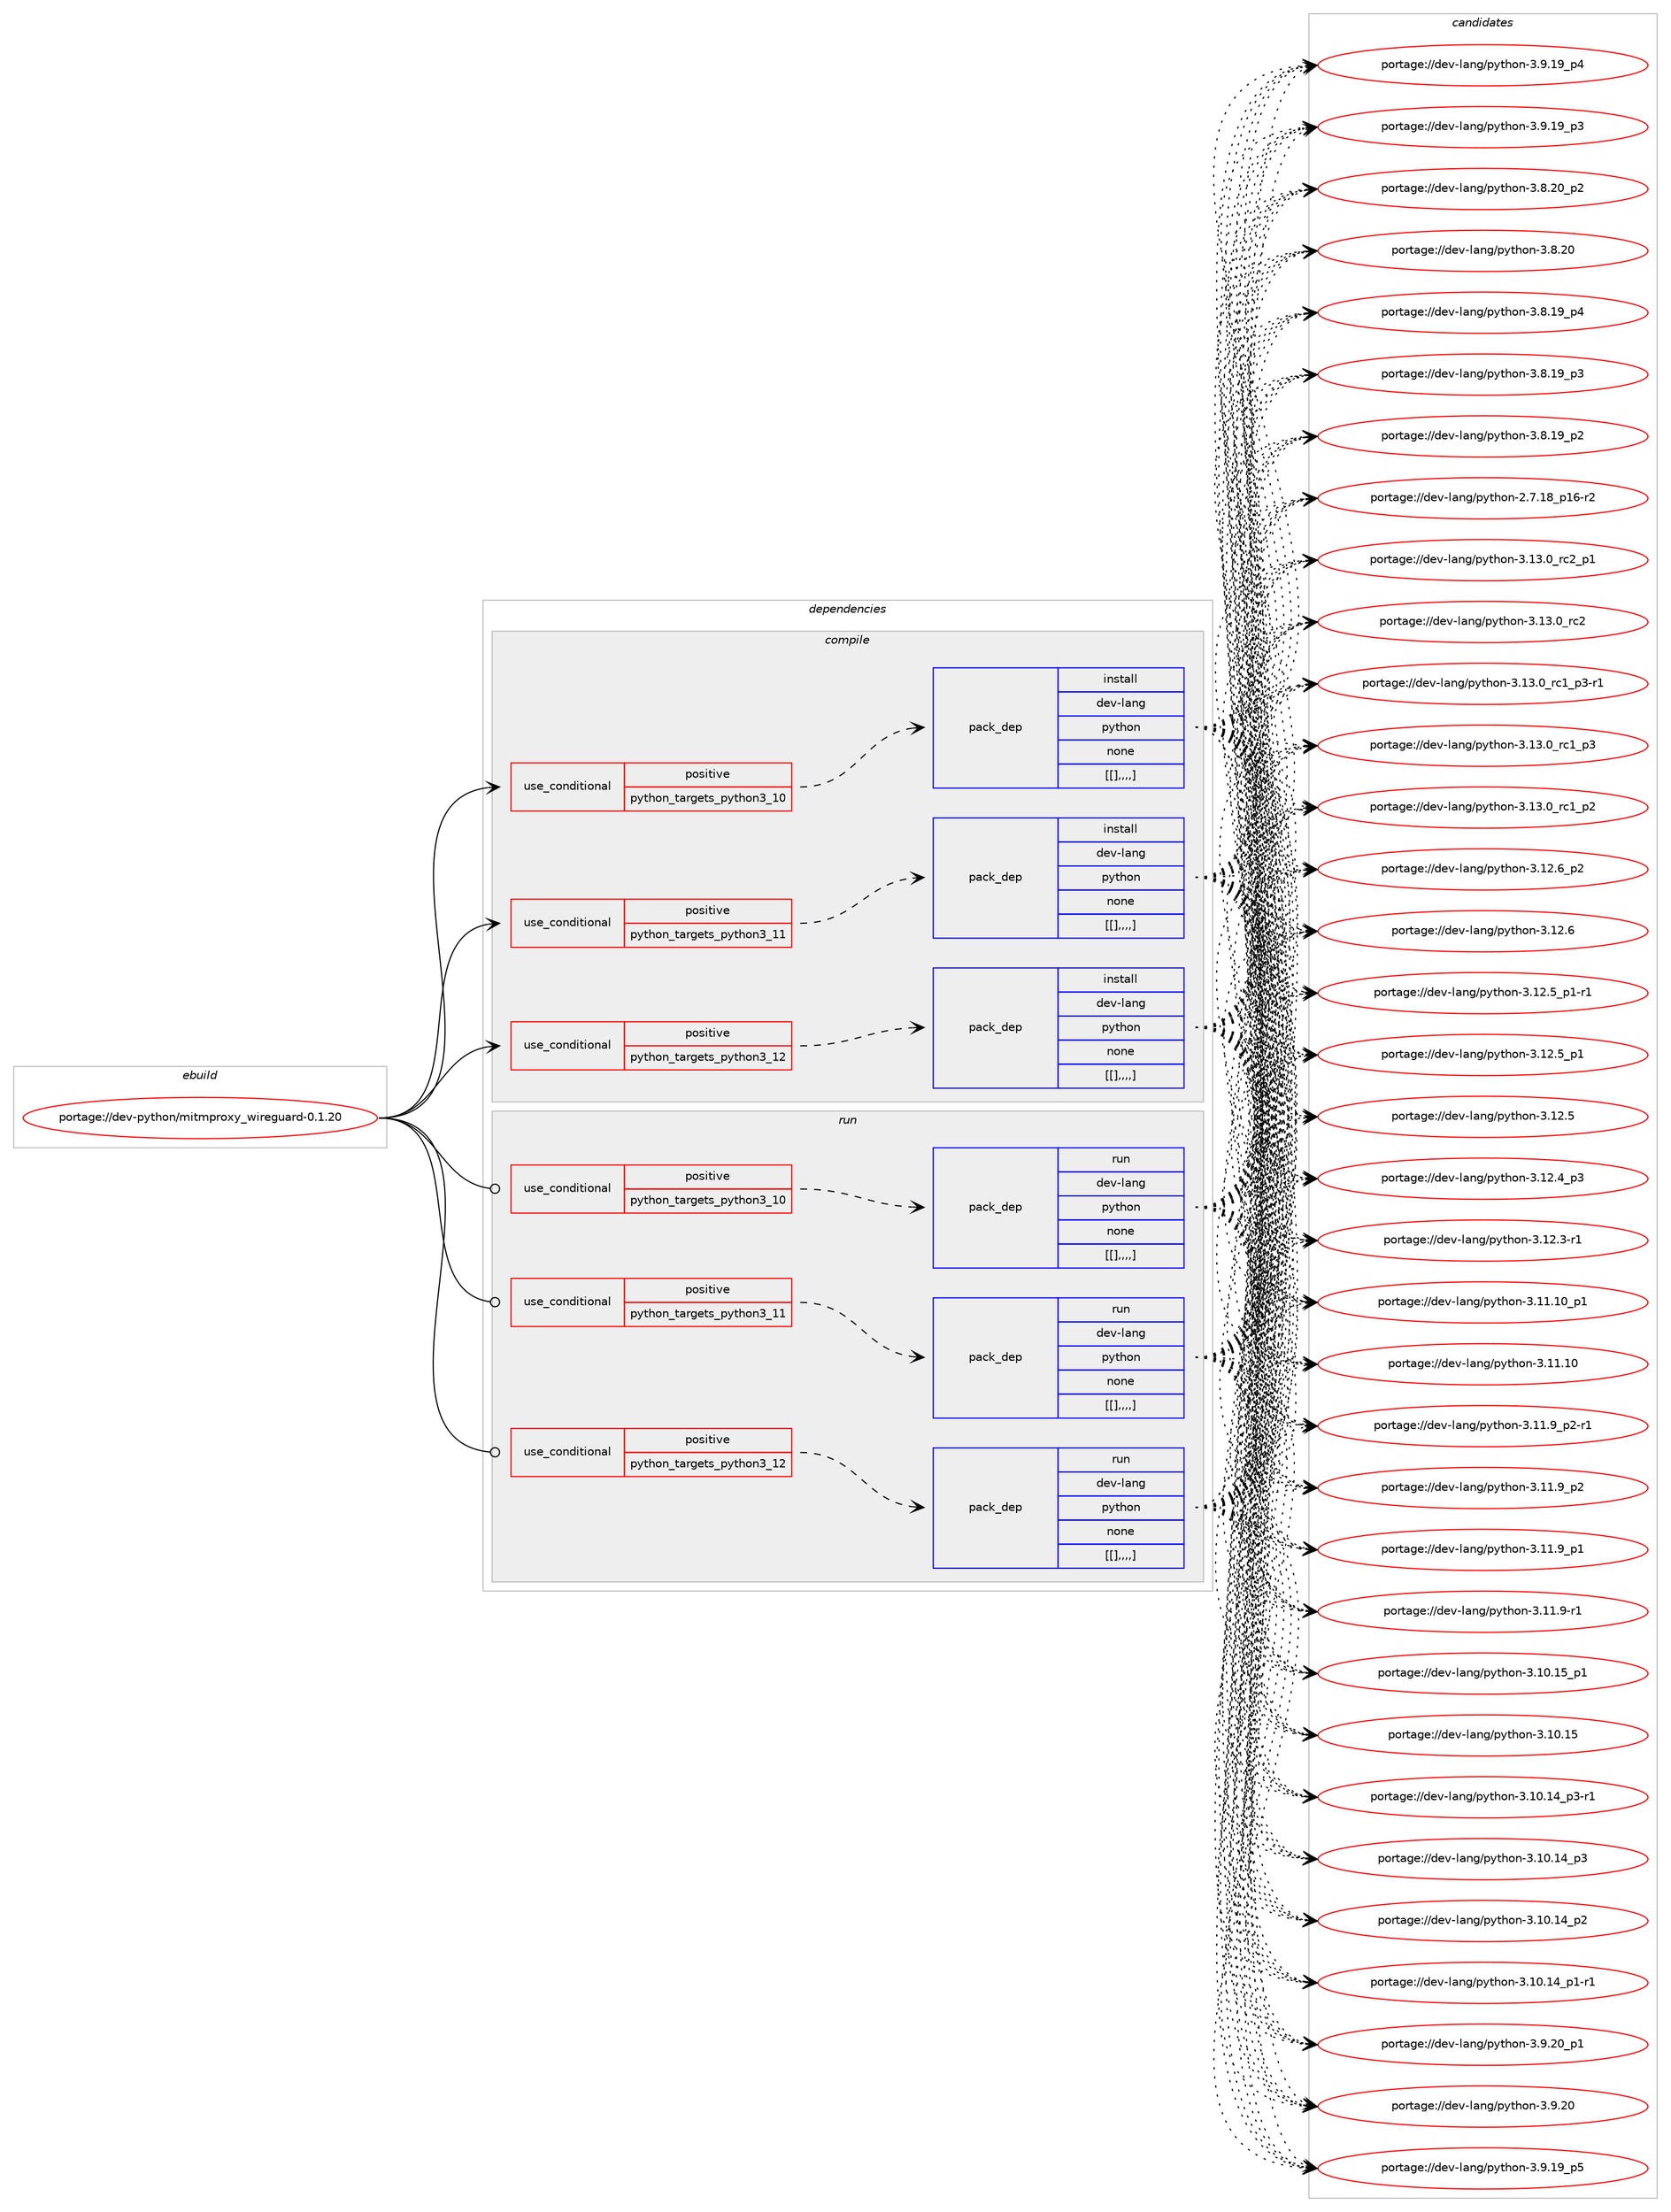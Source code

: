 digraph prolog {

# *************
# Graph options
# *************

newrank=true;
concentrate=true;
compound=true;
graph [rankdir=LR,fontname=Helvetica,fontsize=10,ranksep=1.5];#, ranksep=2.5, nodesep=0.2];
edge  [arrowhead=vee];
node  [fontname=Helvetica,fontsize=10];

# **********
# The ebuild
# **********

subgraph cluster_leftcol {
color=gray;
label=<<i>ebuild</i>>;
id [label="portage://dev-python/mitmproxy_wireguard-0.1.20", color=red, width=4, href="../dev-python/mitmproxy_wireguard-0.1.20.svg"];
}

# ****************
# The dependencies
# ****************

subgraph cluster_midcol {
color=gray;
label=<<i>dependencies</i>>;
subgraph cluster_compile {
fillcolor="#eeeeee";
style=filled;
label=<<i>compile</i>>;
subgraph cond36051 {
dependency153221 [label=<<TABLE BORDER="0" CELLBORDER="1" CELLSPACING="0" CELLPADDING="4"><TR><TD ROWSPAN="3" CELLPADDING="10">use_conditional</TD></TR><TR><TD>positive</TD></TR><TR><TD>python_targets_python3_10</TD></TR></TABLE>>, shape=none, color=red];
subgraph pack115956 {
dependency153222 [label=<<TABLE BORDER="0" CELLBORDER="1" CELLSPACING="0" CELLPADDING="4" WIDTH="220"><TR><TD ROWSPAN="6" CELLPADDING="30">pack_dep</TD></TR><TR><TD WIDTH="110">install</TD></TR><TR><TD>dev-lang</TD></TR><TR><TD>python</TD></TR><TR><TD>none</TD></TR><TR><TD>[[],,,,]</TD></TR></TABLE>>, shape=none, color=blue];
}
dependency153221:e -> dependency153222:w [weight=20,style="dashed",arrowhead="vee"];
}
id:e -> dependency153221:w [weight=20,style="solid",arrowhead="vee"];
subgraph cond36052 {
dependency153223 [label=<<TABLE BORDER="0" CELLBORDER="1" CELLSPACING="0" CELLPADDING="4"><TR><TD ROWSPAN="3" CELLPADDING="10">use_conditional</TD></TR><TR><TD>positive</TD></TR><TR><TD>python_targets_python3_11</TD></TR></TABLE>>, shape=none, color=red];
subgraph pack115957 {
dependency153224 [label=<<TABLE BORDER="0" CELLBORDER="1" CELLSPACING="0" CELLPADDING="4" WIDTH="220"><TR><TD ROWSPAN="6" CELLPADDING="30">pack_dep</TD></TR><TR><TD WIDTH="110">install</TD></TR><TR><TD>dev-lang</TD></TR><TR><TD>python</TD></TR><TR><TD>none</TD></TR><TR><TD>[[],,,,]</TD></TR></TABLE>>, shape=none, color=blue];
}
dependency153223:e -> dependency153224:w [weight=20,style="dashed",arrowhead="vee"];
}
id:e -> dependency153223:w [weight=20,style="solid",arrowhead="vee"];
subgraph cond36053 {
dependency153225 [label=<<TABLE BORDER="0" CELLBORDER="1" CELLSPACING="0" CELLPADDING="4"><TR><TD ROWSPAN="3" CELLPADDING="10">use_conditional</TD></TR><TR><TD>positive</TD></TR><TR><TD>python_targets_python3_12</TD></TR></TABLE>>, shape=none, color=red];
subgraph pack115958 {
dependency153226 [label=<<TABLE BORDER="0" CELLBORDER="1" CELLSPACING="0" CELLPADDING="4" WIDTH="220"><TR><TD ROWSPAN="6" CELLPADDING="30">pack_dep</TD></TR><TR><TD WIDTH="110">install</TD></TR><TR><TD>dev-lang</TD></TR><TR><TD>python</TD></TR><TR><TD>none</TD></TR><TR><TD>[[],,,,]</TD></TR></TABLE>>, shape=none, color=blue];
}
dependency153225:e -> dependency153226:w [weight=20,style="dashed",arrowhead="vee"];
}
id:e -> dependency153225:w [weight=20,style="solid",arrowhead="vee"];
}
subgraph cluster_compileandrun {
fillcolor="#eeeeee";
style=filled;
label=<<i>compile and run</i>>;
}
subgraph cluster_run {
fillcolor="#eeeeee";
style=filled;
label=<<i>run</i>>;
subgraph cond36054 {
dependency153227 [label=<<TABLE BORDER="0" CELLBORDER="1" CELLSPACING="0" CELLPADDING="4"><TR><TD ROWSPAN="3" CELLPADDING="10">use_conditional</TD></TR><TR><TD>positive</TD></TR><TR><TD>python_targets_python3_10</TD></TR></TABLE>>, shape=none, color=red];
subgraph pack115959 {
dependency153228 [label=<<TABLE BORDER="0" CELLBORDER="1" CELLSPACING="0" CELLPADDING="4" WIDTH="220"><TR><TD ROWSPAN="6" CELLPADDING="30">pack_dep</TD></TR><TR><TD WIDTH="110">run</TD></TR><TR><TD>dev-lang</TD></TR><TR><TD>python</TD></TR><TR><TD>none</TD></TR><TR><TD>[[],,,,]</TD></TR></TABLE>>, shape=none, color=blue];
}
dependency153227:e -> dependency153228:w [weight=20,style="dashed",arrowhead="vee"];
}
id:e -> dependency153227:w [weight=20,style="solid",arrowhead="odot"];
subgraph cond36055 {
dependency153229 [label=<<TABLE BORDER="0" CELLBORDER="1" CELLSPACING="0" CELLPADDING="4"><TR><TD ROWSPAN="3" CELLPADDING="10">use_conditional</TD></TR><TR><TD>positive</TD></TR><TR><TD>python_targets_python3_11</TD></TR></TABLE>>, shape=none, color=red];
subgraph pack115960 {
dependency153230 [label=<<TABLE BORDER="0" CELLBORDER="1" CELLSPACING="0" CELLPADDING="4" WIDTH="220"><TR><TD ROWSPAN="6" CELLPADDING="30">pack_dep</TD></TR><TR><TD WIDTH="110">run</TD></TR><TR><TD>dev-lang</TD></TR><TR><TD>python</TD></TR><TR><TD>none</TD></TR><TR><TD>[[],,,,]</TD></TR></TABLE>>, shape=none, color=blue];
}
dependency153229:e -> dependency153230:w [weight=20,style="dashed",arrowhead="vee"];
}
id:e -> dependency153229:w [weight=20,style="solid",arrowhead="odot"];
subgraph cond36056 {
dependency153231 [label=<<TABLE BORDER="0" CELLBORDER="1" CELLSPACING="0" CELLPADDING="4"><TR><TD ROWSPAN="3" CELLPADDING="10">use_conditional</TD></TR><TR><TD>positive</TD></TR><TR><TD>python_targets_python3_12</TD></TR></TABLE>>, shape=none, color=red];
subgraph pack115961 {
dependency153232 [label=<<TABLE BORDER="0" CELLBORDER="1" CELLSPACING="0" CELLPADDING="4" WIDTH="220"><TR><TD ROWSPAN="6" CELLPADDING="30">pack_dep</TD></TR><TR><TD WIDTH="110">run</TD></TR><TR><TD>dev-lang</TD></TR><TR><TD>python</TD></TR><TR><TD>none</TD></TR><TR><TD>[[],,,,]</TD></TR></TABLE>>, shape=none, color=blue];
}
dependency153231:e -> dependency153232:w [weight=20,style="dashed",arrowhead="vee"];
}
id:e -> dependency153231:w [weight=20,style="solid",arrowhead="odot"];
}
}

# **************
# The candidates
# **************

subgraph cluster_choices {
rank=same;
color=gray;
label=<<i>candidates</i>>;

subgraph choice115956 {
color=black;
nodesep=1;
choice100101118451089711010347112121116104111110455146495146489511499509511249 [label="portage://dev-lang/python-3.13.0_rc2_p1", color=red, width=4,href="../dev-lang/python-3.13.0_rc2_p1.svg"];
choice10010111845108971101034711212111610411111045514649514648951149950 [label="portage://dev-lang/python-3.13.0_rc2", color=red, width=4,href="../dev-lang/python-3.13.0_rc2.svg"];
choice1001011184510897110103471121211161041111104551464951464895114994995112514511449 [label="portage://dev-lang/python-3.13.0_rc1_p3-r1", color=red, width=4,href="../dev-lang/python-3.13.0_rc1_p3-r1.svg"];
choice100101118451089711010347112121116104111110455146495146489511499499511251 [label="portage://dev-lang/python-3.13.0_rc1_p3", color=red, width=4,href="../dev-lang/python-3.13.0_rc1_p3.svg"];
choice100101118451089711010347112121116104111110455146495146489511499499511250 [label="portage://dev-lang/python-3.13.0_rc1_p2", color=red, width=4,href="../dev-lang/python-3.13.0_rc1_p2.svg"];
choice100101118451089711010347112121116104111110455146495046549511250 [label="portage://dev-lang/python-3.12.6_p2", color=red, width=4,href="../dev-lang/python-3.12.6_p2.svg"];
choice10010111845108971101034711212111610411111045514649504654 [label="portage://dev-lang/python-3.12.6", color=red, width=4,href="../dev-lang/python-3.12.6.svg"];
choice1001011184510897110103471121211161041111104551464950465395112494511449 [label="portage://dev-lang/python-3.12.5_p1-r1", color=red, width=4,href="../dev-lang/python-3.12.5_p1-r1.svg"];
choice100101118451089711010347112121116104111110455146495046539511249 [label="portage://dev-lang/python-3.12.5_p1", color=red, width=4,href="../dev-lang/python-3.12.5_p1.svg"];
choice10010111845108971101034711212111610411111045514649504653 [label="portage://dev-lang/python-3.12.5", color=red, width=4,href="../dev-lang/python-3.12.5.svg"];
choice100101118451089711010347112121116104111110455146495046529511251 [label="portage://dev-lang/python-3.12.4_p3", color=red, width=4,href="../dev-lang/python-3.12.4_p3.svg"];
choice100101118451089711010347112121116104111110455146495046514511449 [label="portage://dev-lang/python-3.12.3-r1", color=red, width=4,href="../dev-lang/python-3.12.3-r1.svg"];
choice10010111845108971101034711212111610411111045514649494649489511249 [label="portage://dev-lang/python-3.11.10_p1", color=red, width=4,href="../dev-lang/python-3.11.10_p1.svg"];
choice1001011184510897110103471121211161041111104551464949464948 [label="portage://dev-lang/python-3.11.10", color=red, width=4,href="../dev-lang/python-3.11.10.svg"];
choice1001011184510897110103471121211161041111104551464949465795112504511449 [label="portage://dev-lang/python-3.11.9_p2-r1", color=red, width=4,href="../dev-lang/python-3.11.9_p2-r1.svg"];
choice100101118451089711010347112121116104111110455146494946579511250 [label="portage://dev-lang/python-3.11.9_p2", color=red, width=4,href="../dev-lang/python-3.11.9_p2.svg"];
choice100101118451089711010347112121116104111110455146494946579511249 [label="portage://dev-lang/python-3.11.9_p1", color=red, width=4,href="../dev-lang/python-3.11.9_p1.svg"];
choice100101118451089711010347112121116104111110455146494946574511449 [label="portage://dev-lang/python-3.11.9-r1", color=red, width=4,href="../dev-lang/python-3.11.9-r1.svg"];
choice10010111845108971101034711212111610411111045514649484649539511249 [label="portage://dev-lang/python-3.10.15_p1", color=red, width=4,href="../dev-lang/python-3.10.15_p1.svg"];
choice1001011184510897110103471121211161041111104551464948464953 [label="portage://dev-lang/python-3.10.15", color=red, width=4,href="../dev-lang/python-3.10.15.svg"];
choice100101118451089711010347112121116104111110455146494846495295112514511449 [label="portage://dev-lang/python-3.10.14_p3-r1", color=red, width=4,href="../dev-lang/python-3.10.14_p3-r1.svg"];
choice10010111845108971101034711212111610411111045514649484649529511251 [label="portage://dev-lang/python-3.10.14_p3", color=red, width=4,href="../dev-lang/python-3.10.14_p3.svg"];
choice10010111845108971101034711212111610411111045514649484649529511250 [label="portage://dev-lang/python-3.10.14_p2", color=red, width=4,href="../dev-lang/python-3.10.14_p2.svg"];
choice100101118451089711010347112121116104111110455146494846495295112494511449 [label="portage://dev-lang/python-3.10.14_p1-r1", color=red, width=4,href="../dev-lang/python-3.10.14_p1-r1.svg"];
choice100101118451089711010347112121116104111110455146574650489511249 [label="portage://dev-lang/python-3.9.20_p1", color=red, width=4,href="../dev-lang/python-3.9.20_p1.svg"];
choice10010111845108971101034711212111610411111045514657465048 [label="portage://dev-lang/python-3.9.20", color=red, width=4,href="../dev-lang/python-3.9.20.svg"];
choice100101118451089711010347112121116104111110455146574649579511253 [label="portage://dev-lang/python-3.9.19_p5", color=red, width=4,href="../dev-lang/python-3.9.19_p5.svg"];
choice100101118451089711010347112121116104111110455146574649579511252 [label="portage://dev-lang/python-3.9.19_p4", color=red, width=4,href="../dev-lang/python-3.9.19_p4.svg"];
choice100101118451089711010347112121116104111110455146574649579511251 [label="portage://dev-lang/python-3.9.19_p3", color=red, width=4,href="../dev-lang/python-3.9.19_p3.svg"];
choice100101118451089711010347112121116104111110455146564650489511250 [label="portage://dev-lang/python-3.8.20_p2", color=red, width=4,href="../dev-lang/python-3.8.20_p2.svg"];
choice10010111845108971101034711212111610411111045514656465048 [label="portage://dev-lang/python-3.8.20", color=red, width=4,href="../dev-lang/python-3.8.20.svg"];
choice100101118451089711010347112121116104111110455146564649579511252 [label="portage://dev-lang/python-3.8.19_p4", color=red, width=4,href="../dev-lang/python-3.8.19_p4.svg"];
choice100101118451089711010347112121116104111110455146564649579511251 [label="portage://dev-lang/python-3.8.19_p3", color=red, width=4,href="../dev-lang/python-3.8.19_p3.svg"];
choice100101118451089711010347112121116104111110455146564649579511250 [label="portage://dev-lang/python-3.8.19_p2", color=red, width=4,href="../dev-lang/python-3.8.19_p2.svg"];
choice100101118451089711010347112121116104111110455046554649569511249544511450 [label="portage://dev-lang/python-2.7.18_p16-r2", color=red, width=4,href="../dev-lang/python-2.7.18_p16-r2.svg"];
dependency153222:e -> choice100101118451089711010347112121116104111110455146495146489511499509511249:w [style=dotted,weight="100"];
dependency153222:e -> choice10010111845108971101034711212111610411111045514649514648951149950:w [style=dotted,weight="100"];
dependency153222:e -> choice1001011184510897110103471121211161041111104551464951464895114994995112514511449:w [style=dotted,weight="100"];
dependency153222:e -> choice100101118451089711010347112121116104111110455146495146489511499499511251:w [style=dotted,weight="100"];
dependency153222:e -> choice100101118451089711010347112121116104111110455146495146489511499499511250:w [style=dotted,weight="100"];
dependency153222:e -> choice100101118451089711010347112121116104111110455146495046549511250:w [style=dotted,weight="100"];
dependency153222:e -> choice10010111845108971101034711212111610411111045514649504654:w [style=dotted,weight="100"];
dependency153222:e -> choice1001011184510897110103471121211161041111104551464950465395112494511449:w [style=dotted,weight="100"];
dependency153222:e -> choice100101118451089711010347112121116104111110455146495046539511249:w [style=dotted,weight="100"];
dependency153222:e -> choice10010111845108971101034711212111610411111045514649504653:w [style=dotted,weight="100"];
dependency153222:e -> choice100101118451089711010347112121116104111110455146495046529511251:w [style=dotted,weight="100"];
dependency153222:e -> choice100101118451089711010347112121116104111110455146495046514511449:w [style=dotted,weight="100"];
dependency153222:e -> choice10010111845108971101034711212111610411111045514649494649489511249:w [style=dotted,weight="100"];
dependency153222:e -> choice1001011184510897110103471121211161041111104551464949464948:w [style=dotted,weight="100"];
dependency153222:e -> choice1001011184510897110103471121211161041111104551464949465795112504511449:w [style=dotted,weight="100"];
dependency153222:e -> choice100101118451089711010347112121116104111110455146494946579511250:w [style=dotted,weight="100"];
dependency153222:e -> choice100101118451089711010347112121116104111110455146494946579511249:w [style=dotted,weight="100"];
dependency153222:e -> choice100101118451089711010347112121116104111110455146494946574511449:w [style=dotted,weight="100"];
dependency153222:e -> choice10010111845108971101034711212111610411111045514649484649539511249:w [style=dotted,weight="100"];
dependency153222:e -> choice1001011184510897110103471121211161041111104551464948464953:w [style=dotted,weight="100"];
dependency153222:e -> choice100101118451089711010347112121116104111110455146494846495295112514511449:w [style=dotted,weight="100"];
dependency153222:e -> choice10010111845108971101034711212111610411111045514649484649529511251:w [style=dotted,weight="100"];
dependency153222:e -> choice10010111845108971101034711212111610411111045514649484649529511250:w [style=dotted,weight="100"];
dependency153222:e -> choice100101118451089711010347112121116104111110455146494846495295112494511449:w [style=dotted,weight="100"];
dependency153222:e -> choice100101118451089711010347112121116104111110455146574650489511249:w [style=dotted,weight="100"];
dependency153222:e -> choice10010111845108971101034711212111610411111045514657465048:w [style=dotted,weight="100"];
dependency153222:e -> choice100101118451089711010347112121116104111110455146574649579511253:w [style=dotted,weight="100"];
dependency153222:e -> choice100101118451089711010347112121116104111110455146574649579511252:w [style=dotted,weight="100"];
dependency153222:e -> choice100101118451089711010347112121116104111110455146574649579511251:w [style=dotted,weight="100"];
dependency153222:e -> choice100101118451089711010347112121116104111110455146564650489511250:w [style=dotted,weight="100"];
dependency153222:e -> choice10010111845108971101034711212111610411111045514656465048:w [style=dotted,weight="100"];
dependency153222:e -> choice100101118451089711010347112121116104111110455146564649579511252:w [style=dotted,weight="100"];
dependency153222:e -> choice100101118451089711010347112121116104111110455146564649579511251:w [style=dotted,weight="100"];
dependency153222:e -> choice100101118451089711010347112121116104111110455146564649579511250:w [style=dotted,weight="100"];
dependency153222:e -> choice100101118451089711010347112121116104111110455046554649569511249544511450:w [style=dotted,weight="100"];
}
subgraph choice115957 {
color=black;
nodesep=1;
choice100101118451089711010347112121116104111110455146495146489511499509511249 [label="portage://dev-lang/python-3.13.0_rc2_p1", color=red, width=4,href="../dev-lang/python-3.13.0_rc2_p1.svg"];
choice10010111845108971101034711212111610411111045514649514648951149950 [label="portage://dev-lang/python-3.13.0_rc2", color=red, width=4,href="../dev-lang/python-3.13.0_rc2.svg"];
choice1001011184510897110103471121211161041111104551464951464895114994995112514511449 [label="portage://dev-lang/python-3.13.0_rc1_p3-r1", color=red, width=4,href="../dev-lang/python-3.13.0_rc1_p3-r1.svg"];
choice100101118451089711010347112121116104111110455146495146489511499499511251 [label="portage://dev-lang/python-3.13.0_rc1_p3", color=red, width=4,href="../dev-lang/python-3.13.0_rc1_p3.svg"];
choice100101118451089711010347112121116104111110455146495146489511499499511250 [label="portage://dev-lang/python-3.13.0_rc1_p2", color=red, width=4,href="../dev-lang/python-3.13.0_rc1_p2.svg"];
choice100101118451089711010347112121116104111110455146495046549511250 [label="portage://dev-lang/python-3.12.6_p2", color=red, width=4,href="../dev-lang/python-3.12.6_p2.svg"];
choice10010111845108971101034711212111610411111045514649504654 [label="portage://dev-lang/python-3.12.6", color=red, width=4,href="../dev-lang/python-3.12.6.svg"];
choice1001011184510897110103471121211161041111104551464950465395112494511449 [label="portage://dev-lang/python-3.12.5_p1-r1", color=red, width=4,href="../dev-lang/python-3.12.5_p1-r1.svg"];
choice100101118451089711010347112121116104111110455146495046539511249 [label="portage://dev-lang/python-3.12.5_p1", color=red, width=4,href="../dev-lang/python-3.12.5_p1.svg"];
choice10010111845108971101034711212111610411111045514649504653 [label="portage://dev-lang/python-3.12.5", color=red, width=4,href="../dev-lang/python-3.12.5.svg"];
choice100101118451089711010347112121116104111110455146495046529511251 [label="portage://dev-lang/python-3.12.4_p3", color=red, width=4,href="../dev-lang/python-3.12.4_p3.svg"];
choice100101118451089711010347112121116104111110455146495046514511449 [label="portage://dev-lang/python-3.12.3-r1", color=red, width=4,href="../dev-lang/python-3.12.3-r1.svg"];
choice10010111845108971101034711212111610411111045514649494649489511249 [label="portage://dev-lang/python-3.11.10_p1", color=red, width=4,href="../dev-lang/python-3.11.10_p1.svg"];
choice1001011184510897110103471121211161041111104551464949464948 [label="portage://dev-lang/python-3.11.10", color=red, width=4,href="../dev-lang/python-3.11.10.svg"];
choice1001011184510897110103471121211161041111104551464949465795112504511449 [label="portage://dev-lang/python-3.11.9_p2-r1", color=red, width=4,href="../dev-lang/python-3.11.9_p2-r1.svg"];
choice100101118451089711010347112121116104111110455146494946579511250 [label="portage://dev-lang/python-3.11.9_p2", color=red, width=4,href="../dev-lang/python-3.11.9_p2.svg"];
choice100101118451089711010347112121116104111110455146494946579511249 [label="portage://dev-lang/python-3.11.9_p1", color=red, width=4,href="../dev-lang/python-3.11.9_p1.svg"];
choice100101118451089711010347112121116104111110455146494946574511449 [label="portage://dev-lang/python-3.11.9-r1", color=red, width=4,href="../dev-lang/python-3.11.9-r1.svg"];
choice10010111845108971101034711212111610411111045514649484649539511249 [label="portage://dev-lang/python-3.10.15_p1", color=red, width=4,href="../dev-lang/python-3.10.15_p1.svg"];
choice1001011184510897110103471121211161041111104551464948464953 [label="portage://dev-lang/python-3.10.15", color=red, width=4,href="../dev-lang/python-3.10.15.svg"];
choice100101118451089711010347112121116104111110455146494846495295112514511449 [label="portage://dev-lang/python-3.10.14_p3-r1", color=red, width=4,href="../dev-lang/python-3.10.14_p3-r1.svg"];
choice10010111845108971101034711212111610411111045514649484649529511251 [label="portage://dev-lang/python-3.10.14_p3", color=red, width=4,href="../dev-lang/python-3.10.14_p3.svg"];
choice10010111845108971101034711212111610411111045514649484649529511250 [label="portage://dev-lang/python-3.10.14_p2", color=red, width=4,href="../dev-lang/python-3.10.14_p2.svg"];
choice100101118451089711010347112121116104111110455146494846495295112494511449 [label="portage://dev-lang/python-3.10.14_p1-r1", color=red, width=4,href="../dev-lang/python-3.10.14_p1-r1.svg"];
choice100101118451089711010347112121116104111110455146574650489511249 [label="portage://dev-lang/python-3.9.20_p1", color=red, width=4,href="../dev-lang/python-3.9.20_p1.svg"];
choice10010111845108971101034711212111610411111045514657465048 [label="portage://dev-lang/python-3.9.20", color=red, width=4,href="../dev-lang/python-3.9.20.svg"];
choice100101118451089711010347112121116104111110455146574649579511253 [label="portage://dev-lang/python-3.9.19_p5", color=red, width=4,href="../dev-lang/python-3.9.19_p5.svg"];
choice100101118451089711010347112121116104111110455146574649579511252 [label="portage://dev-lang/python-3.9.19_p4", color=red, width=4,href="../dev-lang/python-3.9.19_p4.svg"];
choice100101118451089711010347112121116104111110455146574649579511251 [label="portage://dev-lang/python-3.9.19_p3", color=red, width=4,href="../dev-lang/python-3.9.19_p3.svg"];
choice100101118451089711010347112121116104111110455146564650489511250 [label="portage://dev-lang/python-3.8.20_p2", color=red, width=4,href="../dev-lang/python-3.8.20_p2.svg"];
choice10010111845108971101034711212111610411111045514656465048 [label="portage://dev-lang/python-3.8.20", color=red, width=4,href="../dev-lang/python-3.8.20.svg"];
choice100101118451089711010347112121116104111110455146564649579511252 [label="portage://dev-lang/python-3.8.19_p4", color=red, width=4,href="../dev-lang/python-3.8.19_p4.svg"];
choice100101118451089711010347112121116104111110455146564649579511251 [label="portage://dev-lang/python-3.8.19_p3", color=red, width=4,href="../dev-lang/python-3.8.19_p3.svg"];
choice100101118451089711010347112121116104111110455146564649579511250 [label="portage://dev-lang/python-3.8.19_p2", color=red, width=4,href="../dev-lang/python-3.8.19_p2.svg"];
choice100101118451089711010347112121116104111110455046554649569511249544511450 [label="portage://dev-lang/python-2.7.18_p16-r2", color=red, width=4,href="../dev-lang/python-2.7.18_p16-r2.svg"];
dependency153224:e -> choice100101118451089711010347112121116104111110455146495146489511499509511249:w [style=dotted,weight="100"];
dependency153224:e -> choice10010111845108971101034711212111610411111045514649514648951149950:w [style=dotted,weight="100"];
dependency153224:e -> choice1001011184510897110103471121211161041111104551464951464895114994995112514511449:w [style=dotted,weight="100"];
dependency153224:e -> choice100101118451089711010347112121116104111110455146495146489511499499511251:w [style=dotted,weight="100"];
dependency153224:e -> choice100101118451089711010347112121116104111110455146495146489511499499511250:w [style=dotted,weight="100"];
dependency153224:e -> choice100101118451089711010347112121116104111110455146495046549511250:w [style=dotted,weight="100"];
dependency153224:e -> choice10010111845108971101034711212111610411111045514649504654:w [style=dotted,weight="100"];
dependency153224:e -> choice1001011184510897110103471121211161041111104551464950465395112494511449:w [style=dotted,weight="100"];
dependency153224:e -> choice100101118451089711010347112121116104111110455146495046539511249:w [style=dotted,weight="100"];
dependency153224:e -> choice10010111845108971101034711212111610411111045514649504653:w [style=dotted,weight="100"];
dependency153224:e -> choice100101118451089711010347112121116104111110455146495046529511251:w [style=dotted,weight="100"];
dependency153224:e -> choice100101118451089711010347112121116104111110455146495046514511449:w [style=dotted,weight="100"];
dependency153224:e -> choice10010111845108971101034711212111610411111045514649494649489511249:w [style=dotted,weight="100"];
dependency153224:e -> choice1001011184510897110103471121211161041111104551464949464948:w [style=dotted,weight="100"];
dependency153224:e -> choice1001011184510897110103471121211161041111104551464949465795112504511449:w [style=dotted,weight="100"];
dependency153224:e -> choice100101118451089711010347112121116104111110455146494946579511250:w [style=dotted,weight="100"];
dependency153224:e -> choice100101118451089711010347112121116104111110455146494946579511249:w [style=dotted,weight="100"];
dependency153224:e -> choice100101118451089711010347112121116104111110455146494946574511449:w [style=dotted,weight="100"];
dependency153224:e -> choice10010111845108971101034711212111610411111045514649484649539511249:w [style=dotted,weight="100"];
dependency153224:e -> choice1001011184510897110103471121211161041111104551464948464953:w [style=dotted,weight="100"];
dependency153224:e -> choice100101118451089711010347112121116104111110455146494846495295112514511449:w [style=dotted,weight="100"];
dependency153224:e -> choice10010111845108971101034711212111610411111045514649484649529511251:w [style=dotted,weight="100"];
dependency153224:e -> choice10010111845108971101034711212111610411111045514649484649529511250:w [style=dotted,weight="100"];
dependency153224:e -> choice100101118451089711010347112121116104111110455146494846495295112494511449:w [style=dotted,weight="100"];
dependency153224:e -> choice100101118451089711010347112121116104111110455146574650489511249:w [style=dotted,weight="100"];
dependency153224:e -> choice10010111845108971101034711212111610411111045514657465048:w [style=dotted,weight="100"];
dependency153224:e -> choice100101118451089711010347112121116104111110455146574649579511253:w [style=dotted,weight="100"];
dependency153224:e -> choice100101118451089711010347112121116104111110455146574649579511252:w [style=dotted,weight="100"];
dependency153224:e -> choice100101118451089711010347112121116104111110455146574649579511251:w [style=dotted,weight="100"];
dependency153224:e -> choice100101118451089711010347112121116104111110455146564650489511250:w [style=dotted,weight="100"];
dependency153224:e -> choice10010111845108971101034711212111610411111045514656465048:w [style=dotted,weight="100"];
dependency153224:e -> choice100101118451089711010347112121116104111110455146564649579511252:w [style=dotted,weight="100"];
dependency153224:e -> choice100101118451089711010347112121116104111110455146564649579511251:w [style=dotted,weight="100"];
dependency153224:e -> choice100101118451089711010347112121116104111110455146564649579511250:w [style=dotted,weight="100"];
dependency153224:e -> choice100101118451089711010347112121116104111110455046554649569511249544511450:w [style=dotted,weight="100"];
}
subgraph choice115958 {
color=black;
nodesep=1;
choice100101118451089711010347112121116104111110455146495146489511499509511249 [label="portage://dev-lang/python-3.13.0_rc2_p1", color=red, width=4,href="../dev-lang/python-3.13.0_rc2_p1.svg"];
choice10010111845108971101034711212111610411111045514649514648951149950 [label="portage://dev-lang/python-3.13.0_rc2", color=red, width=4,href="../dev-lang/python-3.13.0_rc2.svg"];
choice1001011184510897110103471121211161041111104551464951464895114994995112514511449 [label="portage://dev-lang/python-3.13.0_rc1_p3-r1", color=red, width=4,href="../dev-lang/python-3.13.0_rc1_p3-r1.svg"];
choice100101118451089711010347112121116104111110455146495146489511499499511251 [label="portage://dev-lang/python-3.13.0_rc1_p3", color=red, width=4,href="../dev-lang/python-3.13.0_rc1_p3.svg"];
choice100101118451089711010347112121116104111110455146495146489511499499511250 [label="portage://dev-lang/python-3.13.0_rc1_p2", color=red, width=4,href="../dev-lang/python-3.13.0_rc1_p2.svg"];
choice100101118451089711010347112121116104111110455146495046549511250 [label="portage://dev-lang/python-3.12.6_p2", color=red, width=4,href="../dev-lang/python-3.12.6_p2.svg"];
choice10010111845108971101034711212111610411111045514649504654 [label="portage://dev-lang/python-3.12.6", color=red, width=4,href="../dev-lang/python-3.12.6.svg"];
choice1001011184510897110103471121211161041111104551464950465395112494511449 [label="portage://dev-lang/python-3.12.5_p1-r1", color=red, width=4,href="../dev-lang/python-3.12.5_p1-r1.svg"];
choice100101118451089711010347112121116104111110455146495046539511249 [label="portage://dev-lang/python-3.12.5_p1", color=red, width=4,href="../dev-lang/python-3.12.5_p1.svg"];
choice10010111845108971101034711212111610411111045514649504653 [label="portage://dev-lang/python-3.12.5", color=red, width=4,href="../dev-lang/python-3.12.5.svg"];
choice100101118451089711010347112121116104111110455146495046529511251 [label="portage://dev-lang/python-3.12.4_p3", color=red, width=4,href="../dev-lang/python-3.12.4_p3.svg"];
choice100101118451089711010347112121116104111110455146495046514511449 [label="portage://dev-lang/python-3.12.3-r1", color=red, width=4,href="../dev-lang/python-3.12.3-r1.svg"];
choice10010111845108971101034711212111610411111045514649494649489511249 [label="portage://dev-lang/python-3.11.10_p1", color=red, width=4,href="../dev-lang/python-3.11.10_p1.svg"];
choice1001011184510897110103471121211161041111104551464949464948 [label="portage://dev-lang/python-3.11.10", color=red, width=4,href="../dev-lang/python-3.11.10.svg"];
choice1001011184510897110103471121211161041111104551464949465795112504511449 [label="portage://dev-lang/python-3.11.9_p2-r1", color=red, width=4,href="../dev-lang/python-3.11.9_p2-r1.svg"];
choice100101118451089711010347112121116104111110455146494946579511250 [label="portage://dev-lang/python-3.11.9_p2", color=red, width=4,href="../dev-lang/python-3.11.9_p2.svg"];
choice100101118451089711010347112121116104111110455146494946579511249 [label="portage://dev-lang/python-3.11.9_p1", color=red, width=4,href="../dev-lang/python-3.11.9_p1.svg"];
choice100101118451089711010347112121116104111110455146494946574511449 [label="portage://dev-lang/python-3.11.9-r1", color=red, width=4,href="../dev-lang/python-3.11.9-r1.svg"];
choice10010111845108971101034711212111610411111045514649484649539511249 [label="portage://dev-lang/python-3.10.15_p1", color=red, width=4,href="../dev-lang/python-3.10.15_p1.svg"];
choice1001011184510897110103471121211161041111104551464948464953 [label="portage://dev-lang/python-3.10.15", color=red, width=4,href="../dev-lang/python-3.10.15.svg"];
choice100101118451089711010347112121116104111110455146494846495295112514511449 [label="portage://dev-lang/python-3.10.14_p3-r1", color=red, width=4,href="../dev-lang/python-3.10.14_p3-r1.svg"];
choice10010111845108971101034711212111610411111045514649484649529511251 [label="portage://dev-lang/python-3.10.14_p3", color=red, width=4,href="../dev-lang/python-3.10.14_p3.svg"];
choice10010111845108971101034711212111610411111045514649484649529511250 [label="portage://dev-lang/python-3.10.14_p2", color=red, width=4,href="../dev-lang/python-3.10.14_p2.svg"];
choice100101118451089711010347112121116104111110455146494846495295112494511449 [label="portage://dev-lang/python-3.10.14_p1-r1", color=red, width=4,href="../dev-lang/python-3.10.14_p1-r1.svg"];
choice100101118451089711010347112121116104111110455146574650489511249 [label="portage://dev-lang/python-3.9.20_p1", color=red, width=4,href="../dev-lang/python-3.9.20_p1.svg"];
choice10010111845108971101034711212111610411111045514657465048 [label="portage://dev-lang/python-3.9.20", color=red, width=4,href="../dev-lang/python-3.9.20.svg"];
choice100101118451089711010347112121116104111110455146574649579511253 [label="portage://dev-lang/python-3.9.19_p5", color=red, width=4,href="../dev-lang/python-3.9.19_p5.svg"];
choice100101118451089711010347112121116104111110455146574649579511252 [label="portage://dev-lang/python-3.9.19_p4", color=red, width=4,href="../dev-lang/python-3.9.19_p4.svg"];
choice100101118451089711010347112121116104111110455146574649579511251 [label="portage://dev-lang/python-3.9.19_p3", color=red, width=4,href="../dev-lang/python-3.9.19_p3.svg"];
choice100101118451089711010347112121116104111110455146564650489511250 [label="portage://dev-lang/python-3.8.20_p2", color=red, width=4,href="../dev-lang/python-3.8.20_p2.svg"];
choice10010111845108971101034711212111610411111045514656465048 [label="portage://dev-lang/python-3.8.20", color=red, width=4,href="../dev-lang/python-3.8.20.svg"];
choice100101118451089711010347112121116104111110455146564649579511252 [label="portage://dev-lang/python-3.8.19_p4", color=red, width=4,href="../dev-lang/python-3.8.19_p4.svg"];
choice100101118451089711010347112121116104111110455146564649579511251 [label="portage://dev-lang/python-3.8.19_p3", color=red, width=4,href="../dev-lang/python-3.8.19_p3.svg"];
choice100101118451089711010347112121116104111110455146564649579511250 [label="portage://dev-lang/python-3.8.19_p2", color=red, width=4,href="../dev-lang/python-3.8.19_p2.svg"];
choice100101118451089711010347112121116104111110455046554649569511249544511450 [label="portage://dev-lang/python-2.7.18_p16-r2", color=red, width=4,href="../dev-lang/python-2.7.18_p16-r2.svg"];
dependency153226:e -> choice100101118451089711010347112121116104111110455146495146489511499509511249:w [style=dotted,weight="100"];
dependency153226:e -> choice10010111845108971101034711212111610411111045514649514648951149950:w [style=dotted,weight="100"];
dependency153226:e -> choice1001011184510897110103471121211161041111104551464951464895114994995112514511449:w [style=dotted,weight="100"];
dependency153226:e -> choice100101118451089711010347112121116104111110455146495146489511499499511251:w [style=dotted,weight="100"];
dependency153226:e -> choice100101118451089711010347112121116104111110455146495146489511499499511250:w [style=dotted,weight="100"];
dependency153226:e -> choice100101118451089711010347112121116104111110455146495046549511250:w [style=dotted,weight="100"];
dependency153226:e -> choice10010111845108971101034711212111610411111045514649504654:w [style=dotted,weight="100"];
dependency153226:e -> choice1001011184510897110103471121211161041111104551464950465395112494511449:w [style=dotted,weight="100"];
dependency153226:e -> choice100101118451089711010347112121116104111110455146495046539511249:w [style=dotted,weight="100"];
dependency153226:e -> choice10010111845108971101034711212111610411111045514649504653:w [style=dotted,weight="100"];
dependency153226:e -> choice100101118451089711010347112121116104111110455146495046529511251:w [style=dotted,weight="100"];
dependency153226:e -> choice100101118451089711010347112121116104111110455146495046514511449:w [style=dotted,weight="100"];
dependency153226:e -> choice10010111845108971101034711212111610411111045514649494649489511249:w [style=dotted,weight="100"];
dependency153226:e -> choice1001011184510897110103471121211161041111104551464949464948:w [style=dotted,weight="100"];
dependency153226:e -> choice1001011184510897110103471121211161041111104551464949465795112504511449:w [style=dotted,weight="100"];
dependency153226:e -> choice100101118451089711010347112121116104111110455146494946579511250:w [style=dotted,weight="100"];
dependency153226:e -> choice100101118451089711010347112121116104111110455146494946579511249:w [style=dotted,weight="100"];
dependency153226:e -> choice100101118451089711010347112121116104111110455146494946574511449:w [style=dotted,weight="100"];
dependency153226:e -> choice10010111845108971101034711212111610411111045514649484649539511249:w [style=dotted,weight="100"];
dependency153226:e -> choice1001011184510897110103471121211161041111104551464948464953:w [style=dotted,weight="100"];
dependency153226:e -> choice100101118451089711010347112121116104111110455146494846495295112514511449:w [style=dotted,weight="100"];
dependency153226:e -> choice10010111845108971101034711212111610411111045514649484649529511251:w [style=dotted,weight="100"];
dependency153226:e -> choice10010111845108971101034711212111610411111045514649484649529511250:w [style=dotted,weight="100"];
dependency153226:e -> choice100101118451089711010347112121116104111110455146494846495295112494511449:w [style=dotted,weight="100"];
dependency153226:e -> choice100101118451089711010347112121116104111110455146574650489511249:w [style=dotted,weight="100"];
dependency153226:e -> choice10010111845108971101034711212111610411111045514657465048:w [style=dotted,weight="100"];
dependency153226:e -> choice100101118451089711010347112121116104111110455146574649579511253:w [style=dotted,weight="100"];
dependency153226:e -> choice100101118451089711010347112121116104111110455146574649579511252:w [style=dotted,weight="100"];
dependency153226:e -> choice100101118451089711010347112121116104111110455146574649579511251:w [style=dotted,weight="100"];
dependency153226:e -> choice100101118451089711010347112121116104111110455146564650489511250:w [style=dotted,weight="100"];
dependency153226:e -> choice10010111845108971101034711212111610411111045514656465048:w [style=dotted,weight="100"];
dependency153226:e -> choice100101118451089711010347112121116104111110455146564649579511252:w [style=dotted,weight="100"];
dependency153226:e -> choice100101118451089711010347112121116104111110455146564649579511251:w [style=dotted,weight="100"];
dependency153226:e -> choice100101118451089711010347112121116104111110455146564649579511250:w [style=dotted,weight="100"];
dependency153226:e -> choice100101118451089711010347112121116104111110455046554649569511249544511450:w [style=dotted,weight="100"];
}
subgraph choice115959 {
color=black;
nodesep=1;
choice100101118451089711010347112121116104111110455146495146489511499509511249 [label="portage://dev-lang/python-3.13.0_rc2_p1", color=red, width=4,href="../dev-lang/python-3.13.0_rc2_p1.svg"];
choice10010111845108971101034711212111610411111045514649514648951149950 [label="portage://dev-lang/python-3.13.0_rc2", color=red, width=4,href="../dev-lang/python-3.13.0_rc2.svg"];
choice1001011184510897110103471121211161041111104551464951464895114994995112514511449 [label="portage://dev-lang/python-3.13.0_rc1_p3-r1", color=red, width=4,href="../dev-lang/python-3.13.0_rc1_p3-r1.svg"];
choice100101118451089711010347112121116104111110455146495146489511499499511251 [label="portage://dev-lang/python-3.13.0_rc1_p3", color=red, width=4,href="../dev-lang/python-3.13.0_rc1_p3.svg"];
choice100101118451089711010347112121116104111110455146495146489511499499511250 [label="portage://dev-lang/python-3.13.0_rc1_p2", color=red, width=4,href="../dev-lang/python-3.13.0_rc1_p2.svg"];
choice100101118451089711010347112121116104111110455146495046549511250 [label="portage://dev-lang/python-3.12.6_p2", color=red, width=4,href="../dev-lang/python-3.12.6_p2.svg"];
choice10010111845108971101034711212111610411111045514649504654 [label="portage://dev-lang/python-3.12.6", color=red, width=4,href="../dev-lang/python-3.12.6.svg"];
choice1001011184510897110103471121211161041111104551464950465395112494511449 [label="portage://dev-lang/python-3.12.5_p1-r1", color=red, width=4,href="../dev-lang/python-3.12.5_p1-r1.svg"];
choice100101118451089711010347112121116104111110455146495046539511249 [label="portage://dev-lang/python-3.12.5_p1", color=red, width=4,href="../dev-lang/python-3.12.5_p1.svg"];
choice10010111845108971101034711212111610411111045514649504653 [label="portage://dev-lang/python-3.12.5", color=red, width=4,href="../dev-lang/python-3.12.5.svg"];
choice100101118451089711010347112121116104111110455146495046529511251 [label="portage://dev-lang/python-3.12.4_p3", color=red, width=4,href="../dev-lang/python-3.12.4_p3.svg"];
choice100101118451089711010347112121116104111110455146495046514511449 [label="portage://dev-lang/python-3.12.3-r1", color=red, width=4,href="../dev-lang/python-3.12.3-r1.svg"];
choice10010111845108971101034711212111610411111045514649494649489511249 [label="portage://dev-lang/python-3.11.10_p1", color=red, width=4,href="../dev-lang/python-3.11.10_p1.svg"];
choice1001011184510897110103471121211161041111104551464949464948 [label="portage://dev-lang/python-3.11.10", color=red, width=4,href="../dev-lang/python-3.11.10.svg"];
choice1001011184510897110103471121211161041111104551464949465795112504511449 [label="portage://dev-lang/python-3.11.9_p2-r1", color=red, width=4,href="../dev-lang/python-3.11.9_p2-r1.svg"];
choice100101118451089711010347112121116104111110455146494946579511250 [label="portage://dev-lang/python-3.11.9_p2", color=red, width=4,href="../dev-lang/python-3.11.9_p2.svg"];
choice100101118451089711010347112121116104111110455146494946579511249 [label="portage://dev-lang/python-3.11.9_p1", color=red, width=4,href="../dev-lang/python-3.11.9_p1.svg"];
choice100101118451089711010347112121116104111110455146494946574511449 [label="portage://dev-lang/python-3.11.9-r1", color=red, width=4,href="../dev-lang/python-3.11.9-r1.svg"];
choice10010111845108971101034711212111610411111045514649484649539511249 [label="portage://dev-lang/python-3.10.15_p1", color=red, width=4,href="../dev-lang/python-3.10.15_p1.svg"];
choice1001011184510897110103471121211161041111104551464948464953 [label="portage://dev-lang/python-3.10.15", color=red, width=4,href="../dev-lang/python-3.10.15.svg"];
choice100101118451089711010347112121116104111110455146494846495295112514511449 [label="portage://dev-lang/python-3.10.14_p3-r1", color=red, width=4,href="../dev-lang/python-3.10.14_p3-r1.svg"];
choice10010111845108971101034711212111610411111045514649484649529511251 [label="portage://dev-lang/python-3.10.14_p3", color=red, width=4,href="../dev-lang/python-3.10.14_p3.svg"];
choice10010111845108971101034711212111610411111045514649484649529511250 [label="portage://dev-lang/python-3.10.14_p2", color=red, width=4,href="../dev-lang/python-3.10.14_p2.svg"];
choice100101118451089711010347112121116104111110455146494846495295112494511449 [label="portage://dev-lang/python-3.10.14_p1-r1", color=red, width=4,href="../dev-lang/python-3.10.14_p1-r1.svg"];
choice100101118451089711010347112121116104111110455146574650489511249 [label="portage://dev-lang/python-3.9.20_p1", color=red, width=4,href="../dev-lang/python-3.9.20_p1.svg"];
choice10010111845108971101034711212111610411111045514657465048 [label="portage://dev-lang/python-3.9.20", color=red, width=4,href="../dev-lang/python-3.9.20.svg"];
choice100101118451089711010347112121116104111110455146574649579511253 [label="portage://dev-lang/python-3.9.19_p5", color=red, width=4,href="../dev-lang/python-3.9.19_p5.svg"];
choice100101118451089711010347112121116104111110455146574649579511252 [label="portage://dev-lang/python-3.9.19_p4", color=red, width=4,href="../dev-lang/python-3.9.19_p4.svg"];
choice100101118451089711010347112121116104111110455146574649579511251 [label="portage://dev-lang/python-3.9.19_p3", color=red, width=4,href="../dev-lang/python-3.9.19_p3.svg"];
choice100101118451089711010347112121116104111110455146564650489511250 [label="portage://dev-lang/python-3.8.20_p2", color=red, width=4,href="../dev-lang/python-3.8.20_p2.svg"];
choice10010111845108971101034711212111610411111045514656465048 [label="portage://dev-lang/python-3.8.20", color=red, width=4,href="../dev-lang/python-3.8.20.svg"];
choice100101118451089711010347112121116104111110455146564649579511252 [label="portage://dev-lang/python-3.8.19_p4", color=red, width=4,href="../dev-lang/python-3.8.19_p4.svg"];
choice100101118451089711010347112121116104111110455146564649579511251 [label="portage://dev-lang/python-3.8.19_p3", color=red, width=4,href="../dev-lang/python-3.8.19_p3.svg"];
choice100101118451089711010347112121116104111110455146564649579511250 [label="portage://dev-lang/python-3.8.19_p2", color=red, width=4,href="../dev-lang/python-3.8.19_p2.svg"];
choice100101118451089711010347112121116104111110455046554649569511249544511450 [label="portage://dev-lang/python-2.7.18_p16-r2", color=red, width=4,href="../dev-lang/python-2.7.18_p16-r2.svg"];
dependency153228:e -> choice100101118451089711010347112121116104111110455146495146489511499509511249:w [style=dotted,weight="100"];
dependency153228:e -> choice10010111845108971101034711212111610411111045514649514648951149950:w [style=dotted,weight="100"];
dependency153228:e -> choice1001011184510897110103471121211161041111104551464951464895114994995112514511449:w [style=dotted,weight="100"];
dependency153228:e -> choice100101118451089711010347112121116104111110455146495146489511499499511251:w [style=dotted,weight="100"];
dependency153228:e -> choice100101118451089711010347112121116104111110455146495146489511499499511250:w [style=dotted,weight="100"];
dependency153228:e -> choice100101118451089711010347112121116104111110455146495046549511250:w [style=dotted,weight="100"];
dependency153228:e -> choice10010111845108971101034711212111610411111045514649504654:w [style=dotted,weight="100"];
dependency153228:e -> choice1001011184510897110103471121211161041111104551464950465395112494511449:w [style=dotted,weight="100"];
dependency153228:e -> choice100101118451089711010347112121116104111110455146495046539511249:w [style=dotted,weight="100"];
dependency153228:e -> choice10010111845108971101034711212111610411111045514649504653:w [style=dotted,weight="100"];
dependency153228:e -> choice100101118451089711010347112121116104111110455146495046529511251:w [style=dotted,weight="100"];
dependency153228:e -> choice100101118451089711010347112121116104111110455146495046514511449:w [style=dotted,weight="100"];
dependency153228:e -> choice10010111845108971101034711212111610411111045514649494649489511249:w [style=dotted,weight="100"];
dependency153228:e -> choice1001011184510897110103471121211161041111104551464949464948:w [style=dotted,weight="100"];
dependency153228:e -> choice1001011184510897110103471121211161041111104551464949465795112504511449:w [style=dotted,weight="100"];
dependency153228:e -> choice100101118451089711010347112121116104111110455146494946579511250:w [style=dotted,weight="100"];
dependency153228:e -> choice100101118451089711010347112121116104111110455146494946579511249:w [style=dotted,weight="100"];
dependency153228:e -> choice100101118451089711010347112121116104111110455146494946574511449:w [style=dotted,weight="100"];
dependency153228:e -> choice10010111845108971101034711212111610411111045514649484649539511249:w [style=dotted,weight="100"];
dependency153228:e -> choice1001011184510897110103471121211161041111104551464948464953:w [style=dotted,weight="100"];
dependency153228:e -> choice100101118451089711010347112121116104111110455146494846495295112514511449:w [style=dotted,weight="100"];
dependency153228:e -> choice10010111845108971101034711212111610411111045514649484649529511251:w [style=dotted,weight="100"];
dependency153228:e -> choice10010111845108971101034711212111610411111045514649484649529511250:w [style=dotted,weight="100"];
dependency153228:e -> choice100101118451089711010347112121116104111110455146494846495295112494511449:w [style=dotted,weight="100"];
dependency153228:e -> choice100101118451089711010347112121116104111110455146574650489511249:w [style=dotted,weight="100"];
dependency153228:e -> choice10010111845108971101034711212111610411111045514657465048:w [style=dotted,weight="100"];
dependency153228:e -> choice100101118451089711010347112121116104111110455146574649579511253:w [style=dotted,weight="100"];
dependency153228:e -> choice100101118451089711010347112121116104111110455146574649579511252:w [style=dotted,weight="100"];
dependency153228:e -> choice100101118451089711010347112121116104111110455146574649579511251:w [style=dotted,weight="100"];
dependency153228:e -> choice100101118451089711010347112121116104111110455146564650489511250:w [style=dotted,weight="100"];
dependency153228:e -> choice10010111845108971101034711212111610411111045514656465048:w [style=dotted,weight="100"];
dependency153228:e -> choice100101118451089711010347112121116104111110455146564649579511252:w [style=dotted,weight="100"];
dependency153228:e -> choice100101118451089711010347112121116104111110455146564649579511251:w [style=dotted,weight="100"];
dependency153228:e -> choice100101118451089711010347112121116104111110455146564649579511250:w [style=dotted,weight="100"];
dependency153228:e -> choice100101118451089711010347112121116104111110455046554649569511249544511450:w [style=dotted,weight="100"];
}
subgraph choice115960 {
color=black;
nodesep=1;
choice100101118451089711010347112121116104111110455146495146489511499509511249 [label="portage://dev-lang/python-3.13.0_rc2_p1", color=red, width=4,href="../dev-lang/python-3.13.0_rc2_p1.svg"];
choice10010111845108971101034711212111610411111045514649514648951149950 [label="portage://dev-lang/python-3.13.0_rc2", color=red, width=4,href="../dev-lang/python-3.13.0_rc2.svg"];
choice1001011184510897110103471121211161041111104551464951464895114994995112514511449 [label="portage://dev-lang/python-3.13.0_rc1_p3-r1", color=red, width=4,href="../dev-lang/python-3.13.0_rc1_p3-r1.svg"];
choice100101118451089711010347112121116104111110455146495146489511499499511251 [label="portage://dev-lang/python-3.13.0_rc1_p3", color=red, width=4,href="../dev-lang/python-3.13.0_rc1_p3.svg"];
choice100101118451089711010347112121116104111110455146495146489511499499511250 [label="portage://dev-lang/python-3.13.0_rc1_p2", color=red, width=4,href="../dev-lang/python-3.13.0_rc1_p2.svg"];
choice100101118451089711010347112121116104111110455146495046549511250 [label="portage://dev-lang/python-3.12.6_p2", color=red, width=4,href="../dev-lang/python-3.12.6_p2.svg"];
choice10010111845108971101034711212111610411111045514649504654 [label="portage://dev-lang/python-3.12.6", color=red, width=4,href="../dev-lang/python-3.12.6.svg"];
choice1001011184510897110103471121211161041111104551464950465395112494511449 [label="portage://dev-lang/python-3.12.5_p1-r1", color=red, width=4,href="../dev-lang/python-3.12.5_p1-r1.svg"];
choice100101118451089711010347112121116104111110455146495046539511249 [label="portage://dev-lang/python-3.12.5_p1", color=red, width=4,href="../dev-lang/python-3.12.5_p1.svg"];
choice10010111845108971101034711212111610411111045514649504653 [label="portage://dev-lang/python-3.12.5", color=red, width=4,href="../dev-lang/python-3.12.5.svg"];
choice100101118451089711010347112121116104111110455146495046529511251 [label="portage://dev-lang/python-3.12.4_p3", color=red, width=4,href="../dev-lang/python-3.12.4_p3.svg"];
choice100101118451089711010347112121116104111110455146495046514511449 [label="portage://dev-lang/python-3.12.3-r1", color=red, width=4,href="../dev-lang/python-3.12.3-r1.svg"];
choice10010111845108971101034711212111610411111045514649494649489511249 [label="portage://dev-lang/python-3.11.10_p1", color=red, width=4,href="../dev-lang/python-3.11.10_p1.svg"];
choice1001011184510897110103471121211161041111104551464949464948 [label="portage://dev-lang/python-3.11.10", color=red, width=4,href="../dev-lang/python-3.11.10.svg"];
choice1001011184510897110103471121211161041111104551464949465795112504511449 [label="portage://dev-lang/python-3.11.9_p2-r1", color=red, width=4,href="../dev-lang/python-3.11.9_p2-r1.svg"];
choice100101118451089711010347112121116104111110455146494946579511250 [label="portage://dev-lang/python-3.11.9_p2", color=red, width=4,href="../dev-lang/python-3.11.9_p2.svg"];
choice100101118451089711010347112121116104111110455146494946579511249 [label="portage://dev-lang/python-3.11.9_p1", color=red, width=4,href="../dev-lang/python-3.11.9_p1.svg"];
choice100101118451089711010347112121116104111110455146494946574511449 [label="portage://dev-lang/python-3.11.9-r1", color=red, width=4,href="../dev-lang/python-3.11.9-r1.svg"];
choice10010111845108971101034711212111610411111045514649484649539511249 [label="portage://dev-lang/python-3.10.15_p1", color=red, width=4,href="../dev-lang/python-3.10.15_p1.svg"];
choice1001011184510897110103471121211161041111104551464948464953 [label="portage://dev-lang/python-3.10.15", color=red, width=4,href="../dev-lang/python-3.10.15.svg"];
choice100101118451089711010347112121116104111110455146494846495295112514511449 [label="portage://dev-lang/python-3.10.14_p3-r1", color=red, width=4,href="../dev-lang/python-3.10.14_p3-r1.svg"];
choice10010111845108971101034711212111610411111045514649484649529511251 [label="portage://dev-lang/python-3.10.14_p3", color=red, width=4,href="../dev-lang/python-3.10.14_p3.svg"];
choice10010111845108971101034711212111610411111045514649484649529511250 [label="portage://dev-lang/python-3.10.14_p2", color=red, width=4,href="../dev-lang/python-3.10.14_p2.svg"];
choice100101118451089711010347112121116104111110455146494846495295112494511449 [label="portage://dev-lang/python-3.10.14_p1-r1", color=red, width=4,href="../dev-lang/python-3.10.14_p1-r1.svg"];
choice100101118451089711010347112121116104111110455146574650489511249 [label="portage://dev-lang/python-3.9.20_p1", color=red, width=4,href="../dev-lang/python-3.9.20_p1.svg"];
choice10010111845108971101034711212111610411111045514657465048 [label="portage://dev-lang/python-3.9.20", color=red, width=4,href="../dev-lang/python-3.9.20.svg"];
choice100101118451089711010347112121116104111110455146574649579511253 [label="portage://dev-lang/python-3.9.19_p5", color=red, width=4,href="../dev-lang/python-3.9.19_p5.svg"];
choice100101118451089711010347112121116104111110455146574649579511252 [label="portage://dev-lang/python-3.9.19_p4", color=red, width=4,href="../dev-lang/python-3.9.19_p4.svg"];
choice100101118451089711010347112121116104111110455146574649579511251 [label="portage://dev-lang/python-3.9.19_p3", color=red, width=4,href="../dev-lang/python-3.9.19_p3.svg"];
choice100101118451089711010347112121116104111110455146564650489511250 [label="portage://dev-lang/python-3.8.20_p2", color=red, width=4,href="../dev-lang/python-3.8.20_p2.svg"];
choice10010111845108971101034711212111610411111045514656465048 [label="portage://dev-lang/python-3.8.20", color=red, width=4,href="../dev-lang/python-3.8.20.svg"];
choice100101118451089711010347112121116104111110455146564649579511252 [label="portage://dev-lang/python-3.8.19_p4", color=red, width=4,href="../dev-lang/python-3.8.19_p4.svg"];
choice100101118451089711010347112121116104111110455146564649579511251 [label="portage://dev-lang/python-3.8.19_p3", color=red, width=4,href="../dev-lang/python-3.8.19_p3.svg"];
choice100101118451089711010347112121116104111110455146564649579511250 [label="portage://dev-lang/python-3.8.19_p2", color=red, width=4,href="../dev-lang/python-3.8.19_p2.svg"];
choice100101118451089711010347112121116104111110455046554649569511249544511450 [label="portage://dev-lang/python-2.7.18_p16-r2", color=red, width=4,href="../dev-lang/python-2.7.18_p16-r2.svg"];
dependency153230:e -> choice100101118451089711010347112121116104111110455146495146489511499509511249:w [style=dotted,weight="100"];
dependency153230:e -> choice10010111845108971101034711212111610411111045514649514648951149950:w [style=dotted,weight="100"];
dependency153230:e -> choice1001011184510897110103471121211161041111104551464951464895114994995112514511449:w [style=dotted,weight="100"];
dependency153230:e -> choice100101118451089711010347112121116104111110455146495146489511499499511251:w [style=dotted,weight="100"];
dependency153230:e -> choice100101118451089711010347112121116104111110455146495146489511499499511250:w [style=dotted,weight="100"];
dependency153230:e -> choice100101118451089711010347112121116104111110455146495046549511250:w [style=dotted,weight="100"];
dependency153230:e -> choice10010111845108971101034711212111610411111045514649504654:w [style=dotted,weight="100"];
dependency153230:e -> choice1001011184510897110103471121211161041111104551464950465395112494511449:w [style=dotted,weight="100"];
dependency153230:e -> choice100101118451089711010347112121116104111110455146495046539511249:w [style=dotted,weight="100"];
dependency153230:e -> choice10010111845108971101034711212111610411111045514649504653:w [style=dotted,weight="100"];
dependency153230:e -> choice100101118451089711010347112121116104111110455146495046529511251:w [style=dotted,weight="100"];
dependency153230:e -> choice100101118451089711010347112121116104111110455146495046514511449:w [style=dotted,weight="100"];
dependency153230:e -> choice10010111845108971101034711212111610411111045514649494649489511249:w [style=dotted,weight="100"];
dependency153230:e -> choice1001011184510897110103471121211161041111104551464949464948:w [style=dotted,weight="100"];
dependency153230:e -> choice1001011184510897110103471121211161041111104551464949465795112504511449:w [style=dotted,weight="100"];
dependency153230:e -> choice100101118451089711010347112121116104111110455146494946579511250:w [style=dotted,weight="100"];
dependency153230:e -> choice100101118451089711010347112121116104111110455146494946579511249:w [style=dotted,weight="100"];
dependency153230:e -> choice100101118451089711010347112121116104111110455146494946574511449:w [style=dotted,weight="100"];
dependency153230:e -> choice10010111845108971101034711212111610411111045514649484649539511249:w [style=dotted,weight="100"];
dependency153230:e -> choice1001011184510897110103471121211161041111104551464948464953:w [style=dotted,weight="100"];
dependency153230:e -> choice100101118451089711010347112121116104111110455146494846495295112514511449:w [style=dotted,weight="100"];
dependency153230:e -> choice10010111845108971101034711212111610411111045514649484649529511251:w [style=dotted,weight="100"];
dependency153230:e -> choice10010111845108971101034711212111610411111045514649484649529511250:w [style=dotted,weight="100"];
dependency153230:e -> choice100101118451089711010347112121116104111110455146494846495295112494511449:w [style=dotted,weight="100"];
dependency153230:e -> choice100101118451089711010347112121116104111110455146574650489511249:w [style=dotted,weight="100"];
dependency153230:e -> choice10010111845108971101034711212111610411111045514657465048:w [style=dotted,weight="100"];
dependency153230:e -> choice100101118451089711010347112121116104111110455146574649579511253:w [style=dotted,weight="100"];
dependency153230:e -> choice100101118451089711010347112121116104111110455146574649579511252:w [style=dotted,weight="100"];
dependency153230:e -> choice100101118451089711010347112121116104111110455146574649579511251:w [style=dotted,weight="100"];
dependency153230:e -> choice100101118451089711010347112121116104111110455146564650489511250:w [style=dotted,weight="100"];
dependency153230:e -> choice10010111845108971101034711212111610411111045514656465048:w [style=dotted,weight="100"];
dependency153230:e -> choice100101118451089711010347112121116104111110455146564649579511252:w [style=dotted,weight="100"];
dependency153230:e -> choice100101118451089711010347112121116104111110455146564649579511251:w [style=dotted,weight="100"];
dependency153230:e -> choice100101118451089711010347112121116104111110455146564649579511250:w [style=dotted,weight="100"];
dependency153230:e -> choice100101118451089711010347112121116104111110455046554649569511249544511450:w [style=dotted,weight="100"];
}
subgraph choice115961 {
color=black;
nodesep=1;
choice100101118451089711010347112121116104111110455146495146489511499509511249 [label="portage://dev-lang/python-3.13.0_rc2_p1", color=red, width=4,href="../dev-lang/python-3.13.0_rc2_p1.svg"];
choice10010111845108971101034711212111610411111045514649514648951149950 [label="portage://dev-lang/python-3.13.0_rc2", color=red, width=4,href="../dev-lang/python-3.13.0_rc2.svg"];
choice1001011184510897110103471121211161041111104551464951464895114994995112514511449 [label="portage://dev-lang/python-3.13.0_rc1_p3-r1", color=red, width=4,href="../dev-lang/python-3.13.0_rc1_p3-r1.svg"];
choice100101118451089711010347112121116104111110455146495146489511499499511251 [label="portage://dev-lang/python-3.13.0_rc1_p3", color=red, width=4,href="../dev-lang/python-3.13.0_rc1_p3.svg"];
choice100101118451089711010347112121116104111110455146495146489511499499511250 [label="portage://dev-lang/python-3.13.0_rc1_p2", color=red, width=4,href="../dev-lang/python-3.13.0_rc1_p2.svg"];
choice100101118451089711010347112121116104111110455146495046549511250 [label="portage://dev-lang/python-3.12.6_p2", color=red, width=4,href="../dev-lang/python-3.12.6_p2.svg"];
choice10010111845108971101034711212111610411111045514649504654 [label="portage://dev-lang/python-3.12.6", color=red, width=4,href="../dev-lang/python-3.12.6.svg"];
choice1001011184510897110103471121211161041111104551464950465395112494511449 [label="portage://dev-lang/python-3.12.5_p1-r1", color=red, width=4,href="../dev-lang/python-3.12.5_p1-r1.svg"];
choice100101118451089711010347112121116104111110455146495046539511249 [label="portage://dev-lang/python-3.12.5_p1", color=red, width=4,href="../dev-lang/python-3.12.5_p1.svg"];
choice10010111845108971101034711212111610411111045514649504653 [label="portage://dev-lang/python-3.12.5", color=red, width=4,href="../dev-lang/python-3.12.5.svg"];
choice100101118451089711010347112121116104111110455146495046529511251 [label="portage://dev-lang/python-3.12.4_p3", color=red, width=4,href="../dev-lang/python-3.12.4_p3.svg"];
choice100101118451089711010347112121116104111110455146495046514511449 [label="portage://dev-lang/python-3.12.3-r1", color=red, width=4,href="../dev-lang/python-3.12.3-r1.svg"];
choice10010111845108971101034711212111610411111045514649494649489511249 [label="portage://dev-lang/python-3.11.10_p1", color=red, width=4,href="../dev-lang/python-3.11.10_p1.svg"];
choice1001011184510897110103471121211161041111104551464949464948 [label="portage://dev-lang/python-3.11.10", color=red, width=4,href="../dev-lang/python-3.11.10.svg"];
choice1001011184510897110103471121211161041111104551464949465795112504511449 [label="portage://dev-lang/python-3.11.9_p2-r1", color=red, width=4,href="../dev-lang/python-3.11.9_p2-r1.svg"];
choice100101118451089711010347112121116104111110455146494946579511250 [label="portage://dev-lang/python-3.11.9_p2", color=red, width=4,href="../dev-lang/python-3.11.9_p2.svg"];
choice100101118451089711010347112121116104111110455146494946579511249 [label="portage://dev-lang/python-3.11.9_p1", color=red, width=4,href="../dev-lang/python-3.11.9_p1.svg"];
choice100101118451089711010347112121116104111110455146494946574511449 [label="portage://dev-lang/python-3.11.9-r1", color=red, width=4,href="../dev-lang/python-3.11.9-r1.svg"];
choice10010111845108971101034711212111610411111045514649484649539511249 [label="portage://dev-lang/python-3.10.15_p1", color=red, width=4,href="../dev-lang/python-3.10.15_p1.svg"];
choice1001011184510897110103471121211161041111104551464948464953 [label="portage://dev-lang/python-3.10.15", color=red, width=4,href="../dev-lang/python-3.10.15.svg"];
choice100101118451089711010347112121116104111110455146494846495295112514511449 [label="portage://dev-lang/python-3.10.14_p3-r1", color=red, width=4,href="../dev-lang/python-3.10.14_p3-r1.svg"];
choice10010111845108971101034711212111610411111045514649484649529511251 [label="portage://dev-lang/python-3.10.14_p3", color=red, width=4,href="../dev-lang/python-3.10.14_p3.svg"];
choice10010111845108971101034711212111610411111045514649484649529511250 [label="portage://dev-lang/python-3.10.14_p2", color=red, width=4,href="../dev-lang/python-3.10.14_p2.svg"];
choice100101118451089711010347112121116104111110455146494846495295112494511449 [label="portage://dev-lang/python-3.10.14_p1-r1", color=red, width=4,href="../dev-lang/python-3.10.14_p1-r1.svg"];
choice100101118451089711010347112121116104111110455146574650489511249 [label="portage://dev-lang/python-3.9.20_p1", color=red, width=4,href="../dev-lang/python-3.9.20_p1.svg"];
choice10010111845108971101034711212111610411111045514657465048 [label="portage://dev-lang/python-3.9.20", color=red, width=4,href="../dev-lang/python-3.9.20.svg"];
choice100101118451089711010347112121116104111110455146574649579511253 [label="portage://dev-lang/python-3.9.19_p5", color=red, width=4,href="../dev-lang/python-3.9.19_p5.svg"];
choice100101118451089711010347112121116104111110455146574649579511252 [label="portage://dev-lang/python-3.9.19_p4", color=red, width=4,href="../dev-lang/python-3.9.19_p4.svg"];
choice100101118451089711010347112121116104111110455146574649579511251 [label="portage://dev-lang/python-3.9.19_p3", color=red, width=4,href="../dev-lang/python-3.9.19_p3.svg"];
choice100101118451089711010347112121116104111110455146564650489511250 [label="portage://dev-lang/python-3.8.20_p2", color=red, width=4,href="../dev-lang/python-3.8.20_p2.svg"];
choice10010111845108971101034711212111610411111045514656465048 [label="portage://dev-lang/python-3.8.20", color=red, width=4,href="../dev-lang/python-3.8.20.svg"];
choice100101118451089711010347112121116104111110455146564649579511252 [label="portage://dev-lang/python-3.8.19_p4", color=red, width=4,href="../dev-lang/python-3.8.19_p4.svg"];
choice100101118451089711010347112121116104111110455146564649579511251 [label="portage://dev-lang/python-3.8.19_p3", color=red, width=4,href="../dev-lang/python-3.8.19_p3.svg"];
choice100101118451089711010347112121116104111110455146564649579511250 [label="portage://dev-lang/python-3.8.19_p2", color=red, width=4,href="../dev-lang/python-3.8.19_p2.svg"];
choice100101118451089711010347112121116104111110455046554649569511249544511450 [label="portage://dev-lang/python-2.7.18_p16-r2", color=red, width=4,href="../dev-lang/python-2.7.18_p16-r2.svg"];
dependency153232:e -> choice100101118451089711010347112121116104111110455146495146489511499509511249:w [style=dotted,weight="100"];
dependency153232:e -> choice10010111845108971101034711212111610411111045514649514648951149950:w [style=dotted,weight="100"];
dependency153232:e -> choice1001011184510897110103471121211161041111104551464951464895114994995112514511449:w [style=dotted,weight="100"];
dependency153232:e -> choice100101118451089711010347112121116104111110455146495146489511499499511251:w [style=dotted,weight="100"];
dependency153232:e -> choice100101118451089711010347112121116104111110455146495146489511499499511250:w [style=dotted,weight="100"];
dependency153232:e -> choice100101118451089711010347112121116104111110455146495046549511250:w [style=dotted,weight="100"];
dependency153232:e -> choice10010111845108971101034711212111610411111045514649504654:w [style=dotted,weight="100"];
dependency153232:e -> choice1001011184510897110103471121211161041111104551464950465395112494511449:w [style=dotted,weight="100"];
dependency153232:e -> choice100101118451089711010347112121116104111110455146495046539511249:w [style=dotted,weight="100"];
dependency153232:e -> choice10010111845108971101034711212111610411111045514649504653:w [style=dotted,weight="100"];
dependency153232:e -> choice100101118451089711010347112121116104111110455146495046529511251:w [style=dotted,weight="100"];
dependency153232:e -> choice100101118451089711010347112121116104111110455146495046514511449:w [style=dotted,weight="100"];
dependency153232:e -> choice10010111845108971101034711212111610411111045514649494649489511249:w [style=dotted,weight="100"];
dependency153232:e -> choice1001011184510897110103471121211161041111104551464949464948:w [style=dotted,weight="100"];
dependency153232:e -> choice1001011184510897110103471121211161041111104551464949465795112504511449:w [style=dotted,weight="100"];
dependency153232:e -> choice100101118451089711010347112121116104111110455146494946579511250:w [style=dotted,weight="100"];
dependency153232:e -> choice100101118451089711010347112121116104111110455146494946579511249:w [style=dotted,weight="100"];
dependency153232:e -> choice100101118451089711010347112121116104111110455146494946574511449:w [style=dotted,weight="100"];
dependency153232:e -> choice10010111845108971101034711212111610411111045514649484649539511249:w [style=dotted,weight="100"];
dependency153232:e -> choice1001011184510897110103471121211161041111104551464948464953:w [style=dotted,weight="100"];
dependency153232:e -> choice100101118451089711010347112121116104111110455146494846495295112514511449:w [style=dotted,weight="100"];
dependency153232:e -> choice10010111845108971101034711212111610411111045514649484649529511251:w [style=dotted,weight="100"];
dependency153232:e -> choice10010111845108971101034711212111610411111045514649484649529511250:w [style=dotted,weight="100"];
dependency153232:e -> choice100101118451089711010347112121116104111110455146494846495295112494511449:w [style=dotted,weight="100"];
dependency153232:e -> choice100101118451089711010347112121116104111110455146574650489511249:w [style=dotted,weight="100"];
dependency153232:e -> choice10010111845108971101034711212111610411111045514657465048:w [style=dotted,weight="100"];
dependency153232:e -> choice100101118451089711010347112121116104111110455146574649579511253:w [style=dotted,weight="100"];
dependency153232:e -> choice100101118451089711010347112121116104111110455146574649579511252:w [style=dotted,weight="100"];
dependency153232:e -> choice100101118451089711010347112121116104111110455146574649579511251:w [style=dotted,weight="100"];
dependency153232:e -> choice100101118451089711010347112121116104111110455146564650489511250:w [style=dotted,weight="100"];
dependency153232:e -> choice10010111845108971101034711212111610411111045514656465048:w [style=dotted,weight="100"];
dependency153232:e -> choice100101118451089711010347112121116104111110455146564649579511252:w [style=dotted,weight="100"];
dependency153232:e -> choice100101118451089711010347112121116104111110455146564649579511251:w [style=dotted,weight="100"];
dependency153232:e -> choice100101118451089711010347112121116104111110455146564649579511250:w [style=dotted,weight="100"];
dependency153232:e -> choice100101118451089711010347112121116104111110455046554649569511249544511450:w [style=dotted,weight="100"];
}
}

}

